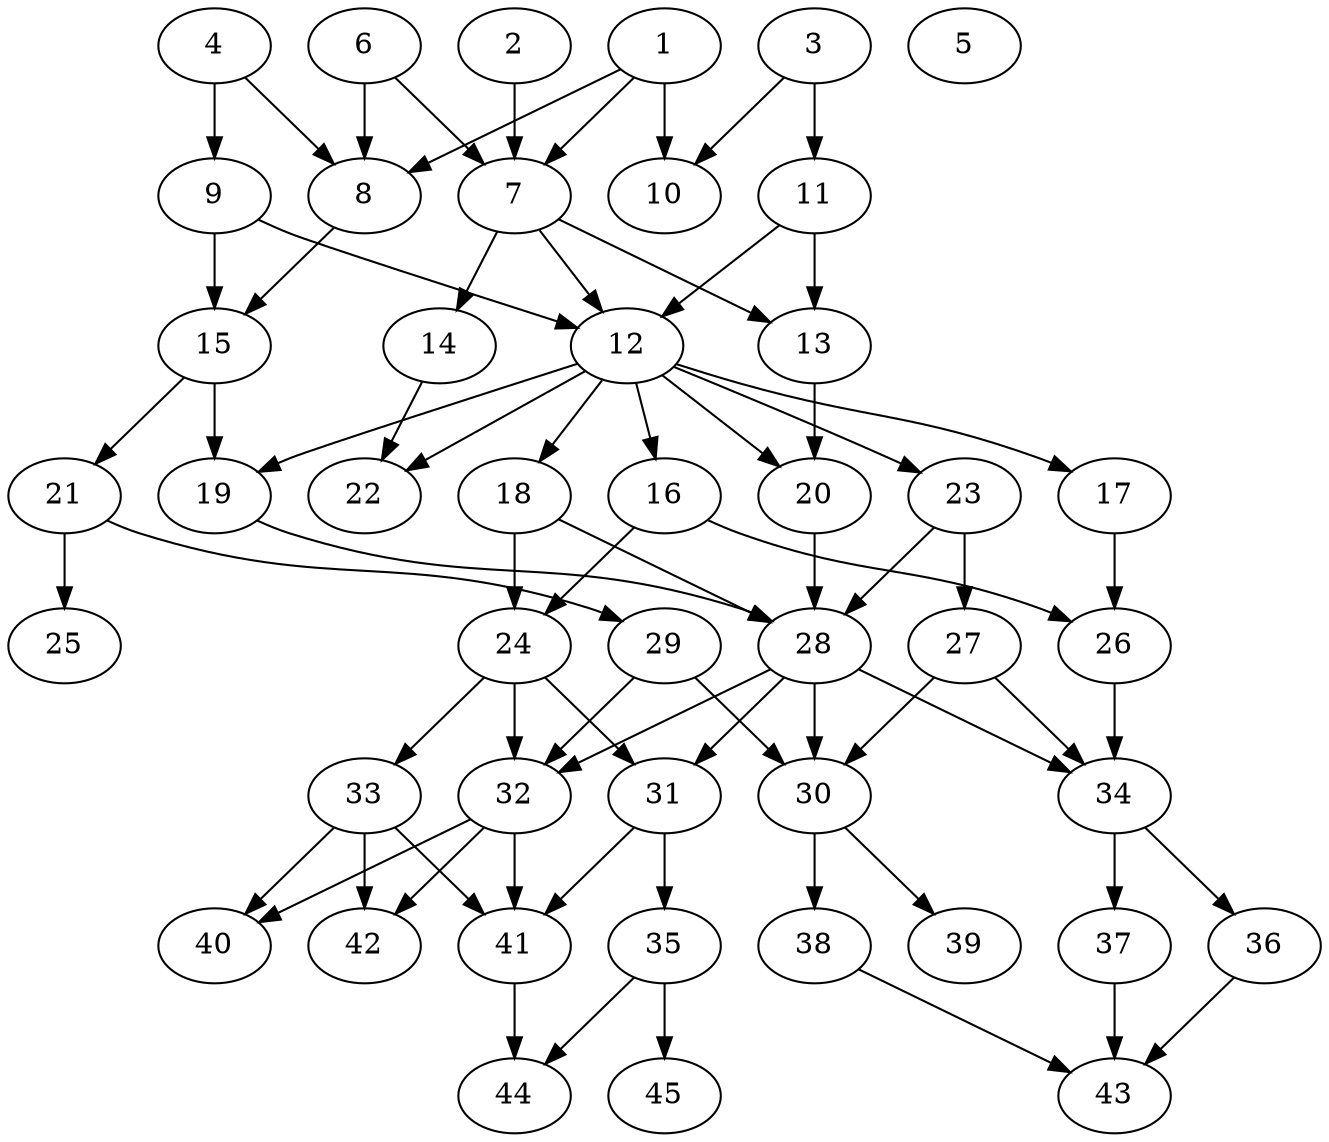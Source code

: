 // DAG automatically generated by daggen at Thu Oct  3 14:07:23 2019
// ./daggen --dot -n 45 --ccr 0.3 --fat 0.5 --regular 0.5 --density 0.5 --mindata 5242880 --maxdata 52428800 
digraph G {
  1 [size="67829760", alpha="0.19", expect_size="20348928"] 
  1 -> 7 [size ="20348928"]
  1 -> 8 [size ="20348928"]
  1 -> 10 [size ="20348928"]
  2 [size="172127573", alpha="0.07", expect_size="51638272"] 
  2 -> 7 [size ="51638272"]
  3 [size="105021440", alpha="0.19", expect_size="31506432"] 
  3 -> 10 [size ="31506432"]
  3 -> 11 [size ="31506432"]
  4 [size="119592960", alpha="0.09", expect_size="35877888"] 
  4 -> 8 [size ="35877888"]
  4 -> 9 [size ="35877888"]
  5 [size="120896853", alpha="0.15", expect_size="36269056"] 
  6 [size="139601920", alpha="0.04", expect_size="41880576"] 
  6 -> 7 [size ="41880576"]
  6 -> 8 [size ="41880576"]
  7 [size="27511467", alpha="0.17", expect_size="8253440"] 
  7 -> 12 [size ="8253440"]
  7 -> 13 [size ="8253440"]
  7 -> 14 [size ="8253440"]
  8 [size="72065707", alpha="0.09", expect_size="21619712"] 
  8 -> 15 [size ="21619712"]
  9 [size="128768000", alpha="0.06", expect_size="38630400"] 
  9 -> 12 [size ="38630400"]
  9 -> 15 [size ="38630400"]
  10 [size="69601280", alpha="0.06", expect_size="20880384"] 
  11 [size="78083413", alpha="0.13", expect_size="23425024"] 
  11 -> 12 [size ="23425024"]
  11 -> 13 [size ="23425024"]
  12 [size="69546667", alpha="0.06", expect_size="20864000"] 
  12 -> 16 [size ="20864000"]
  12 -> 17 [size ="20864000"]
  12 -> 18 [size ="20864000"]
  12 -> 19 [size ="20864000"]
  12 -> 20 [size ="20864000"]
  12 -> 22 [size ="20864000"]
  12 -> 23 [size ="20864000"]
  13 [size="122695680", alpha="0.18", expect_size="36808704"] 
  13 -> 20 [size ="36808704"]
  14 [size="115527680", alpha="0.16", expect_size="34658304"] 
  14 -> 22 [size ="34658304"]
  15 [size="30064640", alpha="0.01", expect_size="9019392"] 
  15 -> 19 [size ="9019392"]
  15 -> 21 [size ="9019392"]
  16 [size="144558080", alpha="0.00", expect_size="43367424"] 
  16 -> 24 [size ="43367424"]
  16 -> 26 [size ="43367424"]
  17 [size="174202880", alpha="0.01", expect_size="52260864"] 
  17 -> 26 [size ="52260864"]
  18 [size="151005867", alpha="0.13", expect_size="45301760"] 
  18 -> 24 [size ="45301760"]
  18 -> 28 [size ="45301760"]
  19 [size="63832747", alpha="0.09", expect_size="19149824"] 
  19 -> 28 [size ="19149824"]
  20 [size="109414400", alpha="0.14", expect_size="32824320"] 
  20 -> 28 [size ="32824320"]
  21 [size="153767253", alpha="0.07", expect_size="46130176"] 
  21 -> 25 [size ="46130176"]
  21 -> 29 [size ="46130176"]
  22 [size="100194987", alpha="0.19", expect_size="30058496"] 
  23 [size="150708907", alpha="0.02", expect_size="45212672"] 
  23 -> 27 [size ="45212672"]
  23 -> 28 [size ="45212672"]
  24 [size="132205227", alpha="0.18", expect_size="39661568"] 
  24 -> 31 [size ="39661568"]
  24 -> 32 [size ="39661568"]
  24 -> 33 [size ="39661568"]
  25 [size="98826240", alpha="0.07", expect_size="29647872"] 
  26 [size="108165120", alpha="0.12", expect_size="32449536"] 
  26 -> 34 [size ="32449536"]
  27 [size="109230080", alpha="0.18", expect_size="32769024"] 
  27 -> 30 [size ="32769024"]
  27 -> 34 [size ="32769024"]
  28 [size="119705600", alpha="0.11", expect_size="35911680"] 
  28 -> 30 [size ="35911680"]
  28 -> 31 [size ="35911680"]
  28 -> 32 [size ="35911680"]
  28 -> 34 [size ="35911680"]
  29 [size="61341013", alpha="0.18", expect_size="18402304"] 
  29 -> 30 [size ="18402304"]
  29 -> 32 [size ="18402304"]
  30 [size="128245760", alpha="0.12", expect_size="38473728"] 
  30 -> 38 [size ="38473728"]
  30 -> 39 [size ="38473728"]
  31 [size="84094293", alpha="0.13", expect_size="25228288"] 
  31 -> 35 [size ="25228288"]
  31 -> 41 [size ="25228288"]
  32 [size="136523093", alpha="0.01", expect_size="40956928"] 
  32 -> 40 [size ="40956928"]
  32 -> 41 [size ="40956928"]
  32 -> 42 [size ="40956928"]
  33 [size="125617493", alpha="0.03", expect_size="37685248"] 
  33 -> 40 [size ="37685248"]
  33 -> 41 [size ="37685248"]
  33 -> 42 [size ="37685248"]
  34 [size="138919253", alpha="0.16", expect_size="41675776"] 
  34 -> 36 [size ="41675776"]
  34 -> 37 [size ="41675776"]
  35 [size="121265493", alpha="0.12", expect_size="36379648"] 
  35 -> 44 [size ="36379648"]
  35 -> 45 [size ="36379648"]
  36 [size="18793813", alpha="0.04", expect_size="5638144"] 
  36 -> 43 [size ="5638144"]
  37 [size="110912853", alpha="0.15", expect_size="33273856"] 
  37 -> 43 [size ="33273856"]
  38 [size="93095253", alpha="0.04", expect_size="27928576"] 
  38 -> 43 [size ="27928576"]
  39 [size="19927040", alpha="0.18", expect_size="5978112"] 
  40 [size="159986347", alpha="0.04", expect_size="47995904"] 
  41 [size="93545813", alpha="0.08", expect_size="28063744"] 
  41 -> 44 [size ="28063744"]
  42 [size="38498987", alpha="0.02", expect_size="11549696"] 
  43 [size="46916267", alpha="0.13", expect_size="14074880"] 
  44 [size="66734080", alpha="0.19", expect_size="20020224"] 
  45 [size="38714027", alpha="0.14", expect_size="11614208"] 
}
